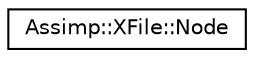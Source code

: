 digraph "Graphical Class Hierarchy"
{
  edge [fontname="Helvetica",fontsize="10",labelfontname="Helvetica",labelfontsize="10"];
  node [fontname="Helvetica",fontsize="10",shape=record];
  rankdir="LR";
  Node1 [label="Assimp::XFile::Node",height=0.2,width=0.4,color="black", fillcolor="white", style="filled",URL="$struct_assimp_1_1_x_file_1_1_node.html"];
}
